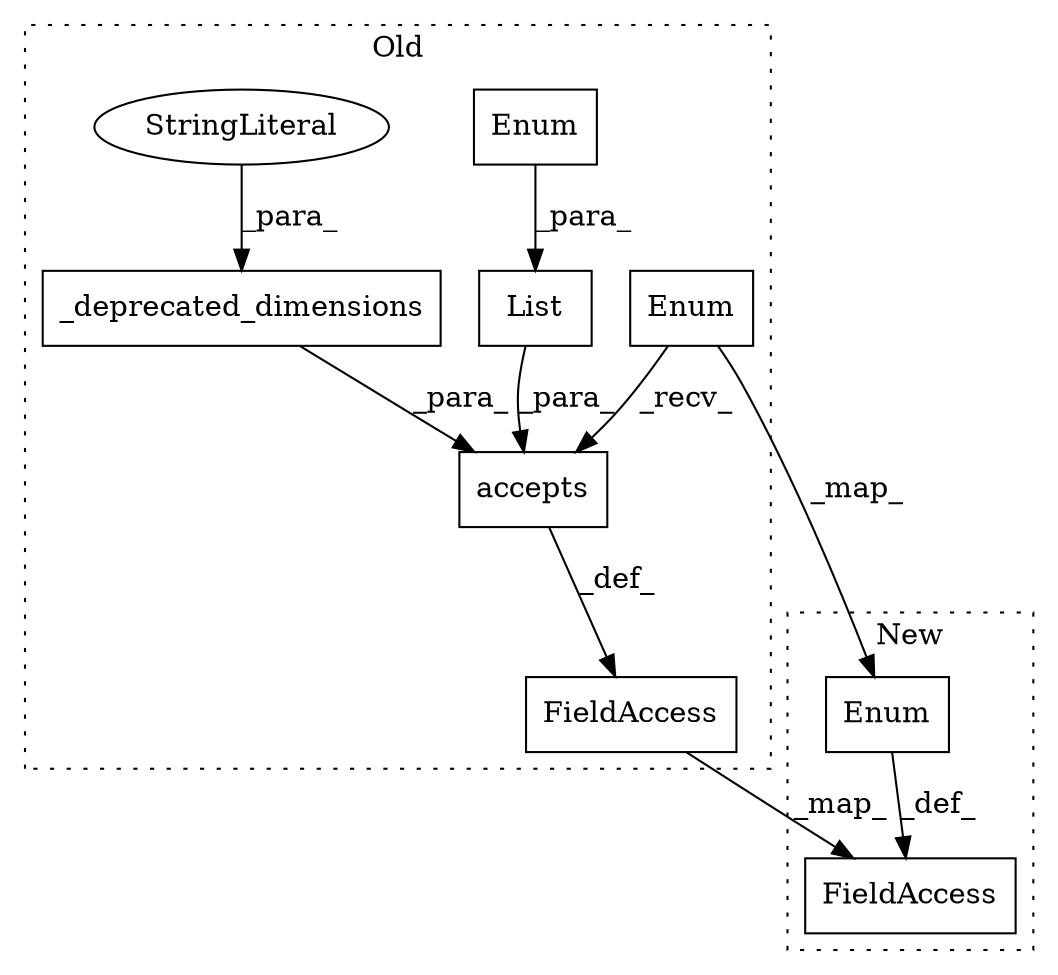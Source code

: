digraph G {
subgraph cluster0 {
1 [label="Enum" a="32" s="9354,9646" l="5,1" shape="box"];
3 [label="FieldAccess" a="22" s="9343" l="10" shape="box"];
5 [label="Enum" a="32" s="9661,9675" l="5,1" shape="box"];
6 [label="accepts" a="32" s="9648,9715" l="8,1" shape="box"];
7 [label="List" a="32" s="9656,9676" l="5,1" shape="box"];
8 [label="_deprecated_dimensions" a="32" s="9678,9714" l="23,1" shape="box"];
9 [label="StringLiteral" a="45" s="9701" l="13" shape="ellipse"];
label = "Old";
style="dotted";
}
subgraph cluster1 {
2 [label="Enum" a="32" s="8356,8648" l="5,1" shape="box"];
4 [label="FieldAccess" a="22" s="8345" l="10" shape="box"];
label = "New";
style="dotted";
}
1 -> 6 [label="_recv_"];
1 -> 2 [label="_map_"];
2 -> 4 [label="_def_"];
3 -> 4 [label="_map_"];
5 -> 7 [label="_para_"];
6 -> 3 [label="_def_"];
7 -> 6 [label="_para_"];
8 -> 6 [label="_para_"];
9 -> 8 [label="_para_"];
}
